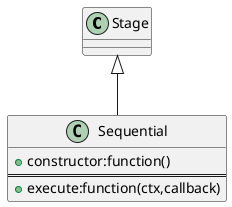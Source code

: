 @startuml

	Class Stage
	Class Sequential{
		+constructor:function()
===
		+execute:function(ctx,callback)
	}

 	Stage <|-- Sequential

@enduml